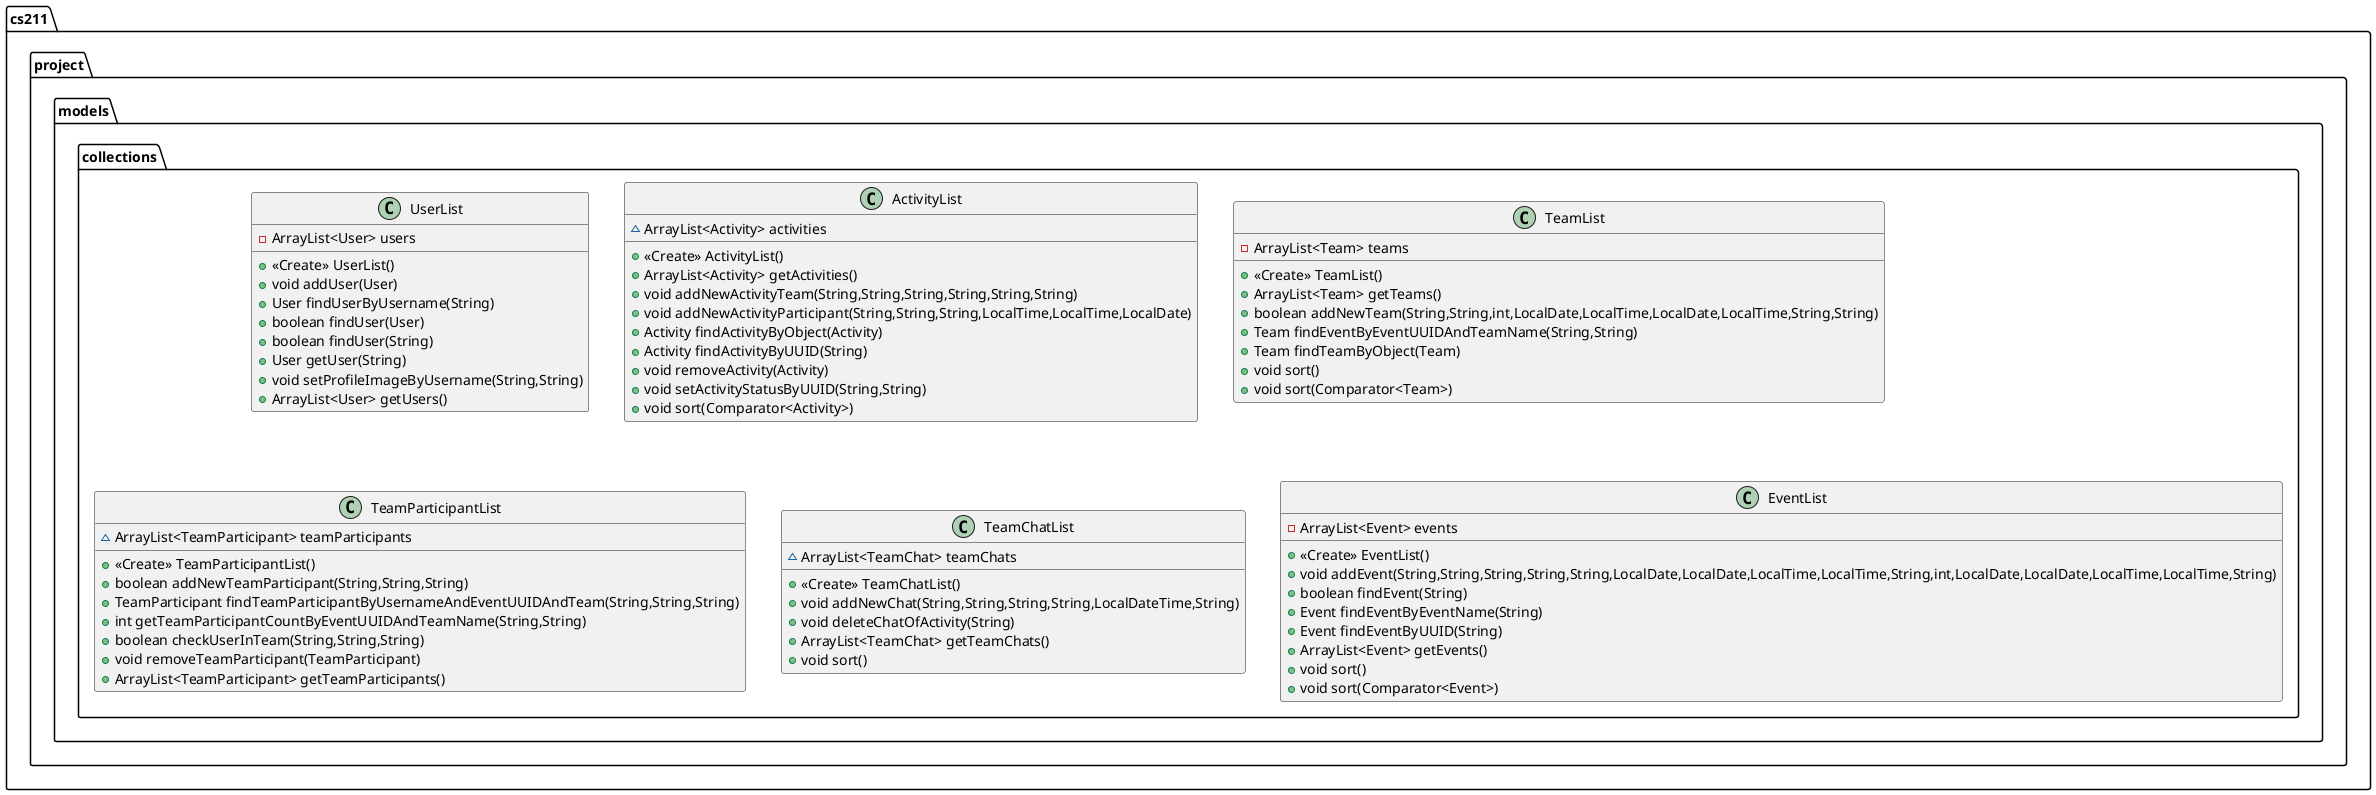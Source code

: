@startuml
class cs211.project.models.collections.UserList {
- ArrayList<User> users
+ <<Create>> UserList()
+ void addUser(User)
+ User findUserByUsername(String)
+ boolean findUser(User)
+ boolean findUser(String)
+ User getUser(String)
+ void setProfileImageByUsername(String,String)
+ ArrayList<User> getUsers()
}
class cs211.project.models.collections.ActivityList {
~ ArrayList<Activity> activities
+ <<Create>> ActivityList()
+ ArrayList<Activity> getActivities()
+ void addNewActivityTeam(String,String,String,String,String,String)
+ void addNewActivityParticipant(String,String,String,LocalTime,LocalTime,LocalDate)
+ Activity findActivityByObject(Activity)
+ Activity findActivityByUUID(String)
+ void removeActivity(Activity)
+ void setActivityStatusByUUID(String,String)
+ void sort(Comparator<Activity>)
}
class cs211.project.models.collections.TeamList {
- ArrayList<Team> teams
+ <<Create>> TeamList()
+ ArrayList<Team> getTeams()
+ boolean addNewTeam(String,String,int,LocalDate,LocalTime,LocalDate,LocalTime,String,String)
+ Team findEventByEventUUIDAndTeamName(String,String)
+ Team findTeamByObject(Team)
+ void sort()
+ void sort(Comparator<Team>)
}
class cs211.project.models.collections.TeamParticipantList {
~ ArrayList<TeamParticipant> teamParticipants
+ <<Create>> TeamParticipantList()
+ boolean addNewTeamParticipant(String,String,String)
+ TeamParticipant findTeamParticipantByUsernameAndEventUUIDAndTeam(String,String,String)
+ int getTeamParticipantCountByEventUUIDAndTeamName(String,String)
+ boolean checkUserInTeam(String,String,String)
+ void removeTeamParticipant(TeamParticipant)
+ ArrayList<TeamParticipant> getTeamParticipants()
}
class cs211.project.models.collections.TeamChatList {
~ ArrayList<TeamChat> teamChats
+ <<Create>> TeamChatList()
+ void addNewChat(String,String,String,String,LocalDateTime,String)
+ void deleteChatOfActivity(String)
+ ArrayList<TeamChat> getTeamChats()
+ void sort()
}
class cs211.project.models.collections.EventList {
- ArrayList<Event> events
+ <<Create>> EventList()
+ void addEvent(String,String,String,String,String,LocalDate,LocalDate,LocalTime,LocalTime,String,int,LocalDate,LocalDate,LocalTime,LocalTime,String)
+ boolean findEvent(String)
+ Event findEventByEventName(String)
+ Event findEventByUUID(String)
+ ArrayList<Event> getEvents()
+ void sort()
+ void sort(Comparator<Event>)
}
@enduml